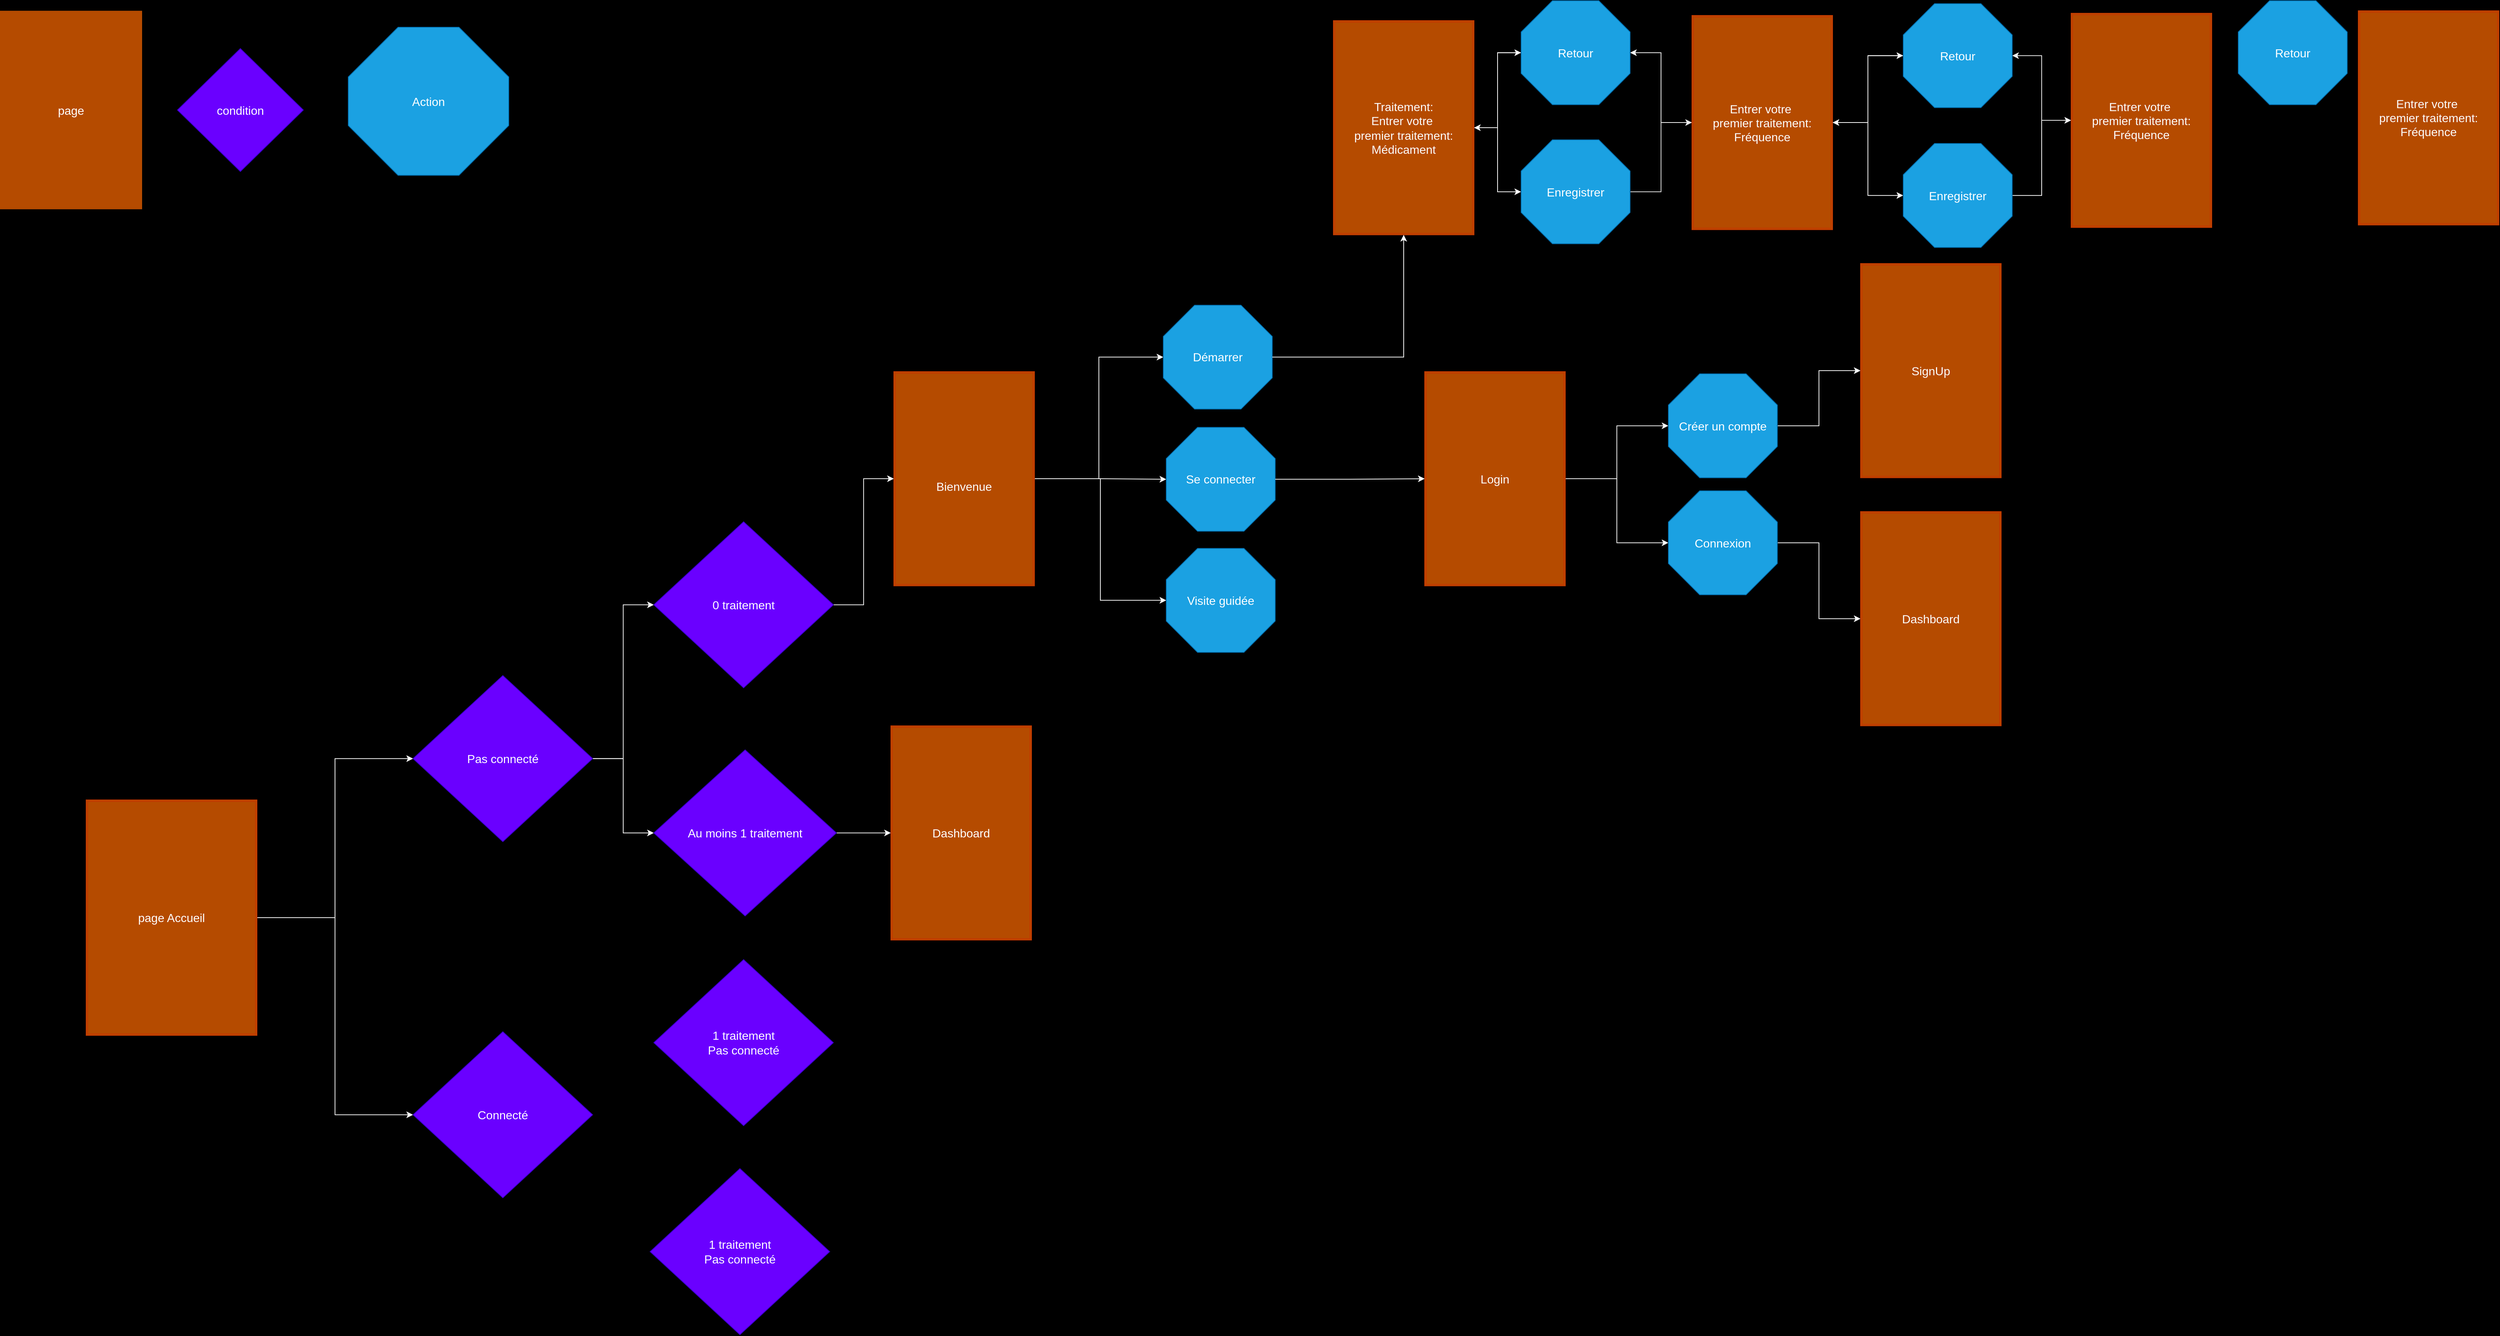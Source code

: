 <mxfile version="23.1.1" type="github">
  <diagram name="Page-1" id="X3BSy1AXnNIJYgLMuxTV">
    <mxGraphModel dx="3668" dy="2772" grid="0" gridSize="10" guides="1" tooltips="1" connect="1" arrows="1" fold="1" page="0" pageScale="1" pageWidth="827" pageHeight="1169" background="#000000" math="0" shadow="0">
      <root>
        <mxCell id="0" />
        <mxCell id="1" parent="0" />
        <mxCell id="nKo_jLW_6nMHb_yFa79A-2" value="condition" style="rhombus;whiteSpace=wrap;html=1;fontSize=16;fillColor=#6a00ff;fontColor=#ffffff;strokeColor=#3700CC;labelBackgroundColor=none;" parent="1" vertex="1">
          <mxGeometry x="-400" y="-1020" width="171" height="167" as="geometry" />
        </mxCell>
        <mxCell id="nKo_jLW_6nMHb_yFa79A-15" value="Action&lt;br&gt;" style="whiteSpace=wrap;html=1;shape=mxgraph.basic.octagon2;align=center;verticalAlign=middle;dx=33.82;fontSize=16;fillColor=#1ba1e2;fontColor=#ffffff;strokeColor=#006EAF;labelBackgroundColor=none;" parent="1" vertex="1">
          <mxGeometry x="-168" y="-1049" width="218" height="201.23" as="geometry" />
        </mxCell>
        <mxCell id="jZuBT_s8YcdOce17V9N2-12" style="edgeStyle=orthogonalEdgeStyle;rounded=0;orthogonalLoop=1;jettySize=auto;html=1;" parent="1" source="nKo_jLW_6nMHb_yFa79A-16" target="jZuBT_s8YcdOce17V9N2-5" edge="1">
          <mxGeometry relative="1" as="geometry" />
        </mxCell>
        <mxCell id="jZuBT_s8YcdOce17V9N2-24" style="edgeStyle=orthogonalEdgeStyle;rounded=0;orthogonalLoop=1;jettySize=auto;html=1;" parent="1" source="nKo_jLW_6nMHb_yFa79A-16" target="jZuBT_s8YcdOce17V9N2-21" edge="1">
          <mxGeometry relative="1" as="geometry" />
        </mxCell>
        <mxCell id="jZuBT_s8YcdOce17V9N2-25" style="edgeStyle=orthogonalEdgeStyle;rounded=0;orthogonalLoop=1;jettySize=auto;html=1;strokeColor=#FFFFFF;" parent="1" source="nKo_jLW_6nMHb_yFa79A-16" target="jZuBT_s8YcdOce17V9N2-17" edge="1">
          <mxGeometry relative="1" as="geometry" />
        </mxCell>
        <mxCell id="jZuBT_s8YcdOce17V9N2-26" style="edgeStyle=orthogonalEdgeStyle;rounded=0;orthogonalLoop=1;jettySize=auto;html=1;strokeColor=#F7F7F7;" parent="1" source="nKo_jLW_6nMHb_yFa79A-16" target="jZuBT_s8YcdOce17V9N2-21" edge="1">
          <mxGeometry relative="1" as="geometry" />
        </mxCell>
        <mxCell id="nKo_jLW_6nMHb_yFa79A-16" value="Pas connecté" style="rhombus;whiteSpace=wrap;html=1;fontSize=16;fillColor=#6a00ff;fontColor=#ffffff;strokeColor=#3700CC;labelBackgroundColor=none;" parent="1" vertex="1">
          <mxGeometry x="-80" y="-168" width="243.89" height="225.75" as="geometry" />
        </mxCell>
        <mxCell id="nKo_jLW_6nMHb_yFa79A-19" value="&lt;font color=&quot;#ffffff&quot;&gt;page&lt;/font&gt;" style="shape=ext;double=1;rounded=0;whiteSpace=wrap;html=1;fontSize=16;fillColor=#B54B00;rotation=0;strokeColor=none;fontColor=#1D3557;labelBackgroundColor=none;" parent="1" vertex="1">
          <mxGeometry x="-641" y="-1071.37" width="193" height="269.75" as="geometry" />
        </mxCell>
        <mxCell id="jZuBT_s8YcdOce17V9N2-3" style="edgeStyle=orthogonalEdgeStyle;rounded=0;orthogonalLoop=1;jettySize=auto;html=1;" parent="1" source="jZuBT_s8YcdOce17V9N2-1" target="nKo_jLW_6nMHb_yFa79A-16" edge="1">
          <mxGeometry relative="1" as="geometry" />
        </mxCell>
        <mxCell id="jZuBT_s8YcdOce17V9N2-4" style="edgeStyle=orthogonalEdgeStyle;rounded=0;orthogonalLoop=1;jettySize=auto;html=1;strokeColor=#FFFFFF;" parent="1" source="jZuBT_s8YcdOce17V9N2-1" target="nKo_jLW_6nMHb_yFa79A-16" edge="1">
          <mxGeometry relative="1" as="geometry" />
        </mxCell>
        <mxCell id="jZuBT_s8YcdOce17V9N2-23" style="edgeStyle=orthogonalEdgeStyle;rounded=0;orthogonalLoop=1;jettySize=auto;html=1;strokeColor=#FAFAFA;" parent="1" source="jZuBT_s8YcdOce17V9N2-1" target="jZuBT_s8YcdOce17V9N2-22" edge="1">
          <mxGeometry relative="1" as="geometry" />
        </mxCell>
        <mxCell id="jZuBT_s8YcdOce17V9N2-1" value="&lt;font color=&quot;#ffffff&quot;&gt;page Accueil&lt;/font&gt;" style="shape=ext;double=1;rounded=0;whiteSpace=wrap;html=1;fontSize=16;fillColor=#B54B00;rotation=0;strokeColor=#C73500;labelBackgroundColor=none;fontColor=#000000;" parent="1" vertex="1">
          <mxGeometry x="-524" y="1" width="232" height="320" as="geometry" />
        </mxCell>
        <mxCell id="jZuBT_s8YcdOce17V9N2-32" style="edgeStyle=orthogonalEdgeStyle;rounded=0;orthogonalLoop=1;jettySize=auto;html=1;" parent="1" source="jZuBT_s8YcdOce17V9N2-5" target="jZuBT_s8YcdOce17V9N2-6" edge="1">
          <mxGeometry relative="1" as="geometry" />
        </mxCell>
        <mxCell id="jZuBT_s8YcdOce17V9N2-33" style="edgeStyle=orthogonalEdgeStyle;rounded=0;orthogonalLoop=1;jettySize=auto;html=1;strokeColor=#FCFCFC;" parent="1" source="jZuBT_s8YcdOce17V9N2-5" target="jZuBT_s8YcdOce17V9N2-6" edge="1">
          <mxGeometry relative="1" as="geometry" />
        </mxCell>
        <mxCell id="jZuBT_s8YcdOce17V9N2-34" style="edgeStyle=orthogonalEdgeStyle;rounded=0;orthogonalLoop=1;jettySize=auto;html=1;strokeColor=#FFFFFF;" parent="1" source="jZuBT_s8YcdOce17V9N2-5" target="nKo_jLW_6nMHb_yFa79A-18" edge="1">
          <mxGeometry relative="1" as="geometry" />
        </mxCell>
        <mxCell id="jZuBT_s8YcdOce17V9N2-35" style="edgeStyle=orthogonalEdgeStyle;rounded=0;orthogonalLoop=1;jettySize=auto;html=1;strokeColor=#FFFFFF;" parent="1" source="jZuBT_s8YcdOce17V9N2-5" target="jZuBT_s8YcdOce17V9N2-7" edge="1">
          <mxGeometry relative="1" as="geometry" />
        </mxCell>
        <mxCell id="jZuBT_s8YcdOce17V9N2-5" value="&lt;font color=&quot;#fcfcfc&quot;&gt;&lt;br&gt;Bienvenue&lt;/font&gt;" style="shape=ext;double=1;rounded=0;whiteSpace=wrap;html=1;fontSize=16;fillColor=#B54B00;rotation=0;strokeColor=#C73500;labelBackgroundColor=none;fontColor=#000000;" parent="1" vertex="1">
          <mxGeometry x="573" y="-581" width="191" height="291.13" as="geometry" />
        </mxCell>
        <mxCell id="jZuBT_s8YcdOce17V9N2-30" style="edgeStyle=orthogonalEdgeStyle;rounded=0;orthogonalLoop=1;jettySize=auto;html=1;strokeColor=#FAFAFA;" parent="1" source="jZuBT_s8YcdOce17V9N2-17" target="jZuBT_s8YcdOce17V9N2-29" edge="1">
          <mxGeometry relative="1" as="geometry" />
        </mxCell>
        <mxCell id="jZuBT_s8YcdOce17V9N2-17" value="Au moins 1 traitement" style="rhombus;whiteSpace=wrap;html=1;fontSize=16;fillColor=#6a00ff;fontColor=#ffffff;strokeColor=#3700CC;labelBackgroundColor=none;" parent="1" vertex="1">
          <mxGeometry x="247" y="-67" width="248" height="225.75" as="geometry" />
        </mxCell>
        <mxCell id="jZuBT_s8YcdOce17V9N2-19" value="1 traitement&lt;br&gt;Pas connecté" style="rhombus;whiteSpace=wrap;html=1;fontSize=16;fillColor=#6a00ff;fontColor=#ffffff;strokeColor=#3700CC;labelBackgroundColor=none;" parent="1" vertex="1">
          <mxGeometry x="247" y="218" width="243.89" height="225.75" as="geometry" />
        </mxCell>
        <mxCell id="jZuBT_s8YcdOce17V9N2-20" value="1 traitement&lt;br&gt;Pas connecté" style="rhombus;whiteSpace=wrap;html=1;fontSize=16;fillColor=#6a00ff;fontColor=#ffffff;strokeColor=#3700CC;labelBackgroundColor=none;" parent="1" vertex="1">
          <mxGeometry x="242" y="502" width="243.89" height="225.75" as="geometry" />
        </mxCell>
        <mxCell id="jZuBT_s8YcdOce17V9N2-27" style="edgeStyle=orthogonalEdgeStyle;rounded=0;orthogonalLoop=1;jettySize=auto;html=1;" parent="1" source="jZuBT_s8YcdOce17V9N2-21" target="jZuBT_s8YcdOce17V9N2-5" edge="1">
          <mxGeometry relative="1" as="geometry" />
        </mxCell>
        <mxCell id="jZuBT_s8YcdOce17V9N2-28" style="edgeStyle=orthogonalEdgeStyle;rounded=0;orthogonalLoop=1;jettySize=auto;html=1;strokeColor=#FAFAFA;" parent="1" source="jZuBT_s8YcdOce17V9N2-21" target="jZuBT_s8YcdOce17V9N2-5" edge="1">
          <mxGeometry relative="1" as="geometry" />
        </mxCell>
        <mxCell id="jZuBT_s8YcdOce17V9N2-21" value="0 traitement" style="rhombus;whiteSpace=wrap;html=1;fontSize=16;fillColor=#6a00ff;fontColor=#ffffff;strokeColor=#3700CC;labelBackgroundColor=none;" parent="1" vertex="1">
          <mxGeometry x="247" y="-377" width="243.89" height="225.75" as="geometry" />
        </mxCell>
        <mxCell id="jZuBT_s8YcdOce17V9N2-22" value="Connecté" style="rhombus;whiteSpace=wrap;html=1;fontSize=16;fillColor=#6a00ff;fontColor=#ffffff;strokeColor=#3700CC;labelBackgroundColor=none;" parent="1" vertex="1">
          <mxGeometry x="-80" y="316" width="243.89" height="225.75" as="geometry" />
        </mxCell>
        <mxCell id="jZuBT_s8YcdOce17V9N2-29" value="&lt;font color=&quot;#ffffff&quot;&gt;Dashboard&lt;/font&gt;" style="shape=ext;double=1;rounded=0;whiteSpace=wrap;html=1;fontSize=16;fillColor=#B54B00;rotation=0;strokeColor=#C73500;labelBackgroundColor=none;fontColor=#000000;" parent="1" vertex="1">
          <mxGeometry x="569" y="-99.69" width="191" height="291.13" as="geometry" />
        </mxCell>
        <mxCell id="jZuBT_s8YcdOce17V9N2-31" value="" style="group" parent="1" vertex="1" connectable="0">
          <mxGeometry x="939" y="-671.31" width="152" height="471.75" as="geometry" />
        </mxCell>
        <mxCell id="nKo_jLW_6nMHb_yFa79A-18" value="Démarrer&lt;br&gt;" style="whiteSpace=wrap;html=1;shape=mxgraph.basic.octagon2;align=center;verticalAlign=middle;dx=21.25;fontSize=16;fillColor=#1ba1e2;fontColor=#ffffff;strokeColor=#006EAF;labelBackgroundColor=none;" parent="jZuBT_s8YcdOce17V9N2-31" vertex="1">
          <mxGeometry width="148" height="141.23" as="geometry" />
        </mxCell>
        <mxCell id="jZuBT_s8YcdOce17V9N2-6" value="Se connecter" style="whiteSpace=wrap;html=1;shape=mxgraph.basic.octagon2;align=center;verticalAlign=middle;dx=21.25;fontSize=16;fillColor=#1ba1e2;fontColor=#ffffff;strokeColor=#006EAF;labelBackgroundColor=none;" parent="jZuBT_s8YcdOce17V9N2-31" vertex="1">
          <mxGeometry x="4" y="166" width="148" height="141.23" as="geometry" />
        </mxCell>
        <mxCell id="jZuBT_s8YcdOce17V9N2-7" value="Visite guidée" style="whiteSpace=wrap;html=1;shape=mxgraph.basic.octagon2;align=center;verticalAlign=middle;dx=21.25;fontSize=16;fillColor=#1ba1e2;fontColor=#ffffff;strokeColor=#006EAF;labelBackgroundColor=none;" parent="jZuBT_s8YcdOce17V9N2-31" vertex="1">
          <mxGeometry x="4" y="330.52" width="148" height="141.23" as="geometry" />
        </mxCell>
        <mxCell id="jZuBT_s8YcdOce17V9N2-48" style="edgeStyle=orthogonalEdgeStyle;rounded=0;orthogonalLoop=1;jettySize=auto;html=1;strokeColor=#FCFCFC;" parent="1" source="jZuBT_s8YcdOce17V9N2-36" target="jZuBT_s8YcdOce17V9N2-43" edge="1">
          <mxGeometry relative="1" as="geometry" />
        </mxCell>
        <mxCell id="jZuBT_s8YcdOce17V9N2-49" style="edgeStyle=orthogonalEdgeStyle;rounded=0;orthogonalLoop=1;jettySize=auto;html=1;strokeColor=#F7F7F7;" parent="1" source="jZuBT_s8YcdOce17V9N2-36" target="jZuBT_s8YcdOce17V9N2-44" edge="1">
          <mxGeometry relative="1" as="geometry" />
        </mxCell>
        <mxCell id="jZuBT_s8YcdOce17V9N2-36" value="&lt;font color=&quot;#fcfcfc&quot;&gt;Login&lt;br&gt;&lt;/font&gt;" style="shape=ext;double=1;rounded=0;whiteSpace=wrap;html=1;fontSize=16;fillColor=#B54B00;rotation=0;strokeColor=#C73500;labelBackgroundColor=none;fontColor=#000000;" parent="1" vertex="1">
          <mxGeometry x="1294" y="-581" width="191" height="291.13" as="geometry" />
        </mxCell>
        <mxCell id="jZuBT_s8YcdOce17V9N2-53" style="edgeStyle=orthogonalEdgeStyle;rounded=0;orthogonalLoop=1;jettySize=auto;html=1;strokeColor=#FFFFFF;" parent="1" source="jZuBT_s8YcdOce17V9N2-43" target="jZuBT_s8YcdOce17V9N2-50" edge="1">
          <mxGeometry relative="1" as="geometry" />
        </mxCell>
        <mxCell id="jZuBT_s8YcdOce17V9N2-43" value="Connexion&lt;br&gt;" style="whiteSpace=wrap;html=1;shape=mxgraph.basic.octagon2;align=center;verticalAlign=middle;dx=21.25;fontSize=16;fillColor=#1ba1e2;fontColor=#ffffff;strokeColor=#006EAF;labelBackgroundColor=none;" parent="1" vertex="1">
          <mxGeometry x="1625" y="-419" width="148" height="141.23" as="geometry" />
        </mxCell>
        <mxCell id="jZuBT_s8YcdOce17V9N2-52" style="edgeStyle=orthogonalEdgeStyle;rounded=0;orthogonalLoop=1;jettySize=auto;html=1;strokeColor=#FFFFFF;" parent="1" source="jZuBT_s8YcdOce17V9N2-44" target="jZuBT_s8YcdOce17V9N2-51" edge="1">
          <mxGeometry relative="1" as="geometry" />
        </mxCell>
        <mxCell id="jZuBT_s8YcdOce17V9N2-44" value="Créer un compte" style="whiteSpace=wrap;html=1;shape=mxgraph.basic.octagon2;align=center;verticalAlign=middle;dx=21.25;fontSize=16;fillColor=#1ba1e2;fontColor=#ffffff;strokeColor=#006EAF;labelBackgroundColor=none;" parent="1" vertex="1">
          <mxGeometry x="1625" y="-578" width="148" height="141.23" as="geometry" />
        </mxCell>
        <mxCell id="jZuBT_s8YcdOce17V9N2-45" style="edgeStyle=orthogonalEdgeStyle;rounded=0;orthogonalLoop=1;jettySize=auto;html=1;strokeColor=#FFFFFF;" parent="1" source="jZuBT_s8YcdOce17V9N2-6" target="jZuBT_s8YcdOce17V9N2-36" edge="1">
          <mxGeometry relative="1" as="geometry" />
        </mxCell>
        <mxCell id="jZuBT_s8YcdOce17V9N2-55" style="edgeStyle=orthogonalEdgeStyle;rounded=0;orthogonalLoop=1;jettySize=auto;html=1;strokeColor=#FFFFFF;" parent="1" source="jZuBT_s8YcdOce17V9N2-46" target="jZuBT_s8YcdOce17V9N2-54" edge="1">
          <mxGeometry relative="1" as="geometry" />
        </mxCell>
        <mxCell id="jZuBT_s8YcdOce17V9N2-62" style="edgeStyle=orthogonalEdgeStyle;rounded=0;orthogonalLoop=1;jettySize=auto;html=1;strokeColor=#FFFFFF;" parent="1" source="jZuBT_s8YcdOce17V9N2-46" target="jZuBT_s8YcdOce17V9N2-61" edge="1">
          <mxGeometry relative="1" as="geometry" />
        </mxCell>
        <mxCell id="jZuBT_s8YcdOce17V9N2-46" value="&lt;font color=&quot;#fcfcfc&quot;&gt;Traitement:&lt;br&gt;Entrer votre&amp;nbsp;&lt;br&gt;premier traitement:&lt;br&gt;Médicament&lt;br&gt;&lt;/font&gt;" style="shape=ext;double=1;rounded=0;whiteSpace=wrap;html=1;fontSize=16;fillColor=#B54B00;rotation=0;strokeColor=#C73500;labelBackgroundColor=none;fontColor=#000000;" parent="1" vertex="1">
          <mxGeometry x="1170" y="-1058" width="191" height="291.13" as="geometry" />
        </mxCell>
        <mxCell id="jZuBT_s8YcdOce17V9N2-47" style="edgeStyle=orthogonalEdgeStyle;rounded=0;orthogonalLoop=1;jettySize=auto;html=1;strokeColor=#FFFFFF;" parent="1" source="nKo_jLW_6nMHb_yFa79A-18" target="jZuBT_s8YcdOce17V9N2-46" edge="1">
          <mxGeometry relative="1" as="geometry" />
        </mxCell>
        <mxCell id="jZuBT_s8YcdOce17V9N2-50" value="&lt;font color=&quot;#fcfcfc&quot;&gt;Dashboard&lt;br&gt;&lt;/font&gt;" style="shape=ext;double=1;rounded=0;whiteSpace=wrap;html=1;fontSize=16;fillColor=#B54B00;rotation=0;strokeColor=#C73500;labelBackgroundColor=none;fontColor=#000000;" parent="1" vertex="1">
          <mxGeometry x="1886" y="-390.82" width="191" height="291.13" as="geometry" />
        </mxCell>
        <mxCell id="jZuBT_s8YcdOce17V9N2-51" value="&lt;font color=&quot;#fcfcfc&quot;&gt;SignUp&lt;br&gt;&lt;/font&gt;" style="shape=ext;double=1;rounded=0;whiteSpace=wrap;html=1;fontSize=16;fillColor=#B54B00;rotation=0;strokeColor=#C73500;labelBackgroundColor=none;fontColor=#000000;" parent="1" vertex="1">
          <mxGeometry x="1886" y="-727.9" width="191" height="291.13" as="geometry" />
        </mxCell>
        <mxCell id="jZuBT_s8YcdOce17V9N2-57" style="edgeStyle=orthogonalEdgeStyle;rounded=0;orthogonalLoop=1;jettySize=auto;html=1;strokeColor=#E8E8E8;" parent="1" source="jZuBT_s8YcdOce17V9N2-54" target="jZuBT_s8YcdOce17V9N2-56" edge="1">
          <mxGeometry relative="1" as="geometry" />
        </mxCell>
        <mxCell id="jZuBT_s8YcdOce17V9N2-54" value="Enregistrer" style="whiteSpace=wrap;html=1;shape=mxgraph.basic.octagon2;align=center;verticalAlign=middle;dx=21.25;fontSize=16;fillColor=#1ba1e2;fontColor=#ffffff;strokeColor=#006EAF;labelBackgroundColor=none;" parent="1" vertex="1">
          <mxGeometry x="1425" y="-896" width="148" height="141.23" as="geometry" />
        </mxCell>
        <mxCell id="jZuBT_s8YcdOce17V9N2-59" style="edgeStyle=orthogonalEdgeStyle;rounded=0;orthogonalLoop=1;jettySize=auto;html=1;strokeColor=#FFFFFF;" parent="1" source="jZuBT_s8YcdOce17V9N2-56" target="jZuBT_s8YcdOce17V9N2-58" edge="1">
          <mxGeometry relative="1" as="geometry" />
        </mxCell>
        <mxCell id="jZuBT_s8YcdOce17V9N2-63" style="edgeStyle=orthogonalEdgeStyle;rounded=0;orthogonalLoop=1;jettySize=auto;html=1;strokeColor=#FAFAFA;" parent="1" source="jZuBT_s8YcdOce17V9N2-56" target="jZuBT_s8YcdOce17V9N2-61" edge="1">
          <mxGeometry relative="1" as="geometry" />
        </mxCell>
        <mxCell id="jZuBT_s8YcdOce17V9N2-66" style="edgeStyle=orthogonalEdgeStyle;rounded=0;orthogonalLoop=1;jettySize=auto;html=1;strokeColor=#FFFFFF;" parent="1" source="jZuBT_s8YcdOce17V9N2-56" target="jZuBT_s8YcdOce17V9N2-65" edge="1">
          <mxGeometry relative="1" as="geometry" />
        </mxCell>
        <mxCell id="jZuBT_s8YcdOce17V9N2-56" value="&lt;font color=&quot;#fcfcfc&quot;&gt;Entrer votre&amp;nbsp;&lt;br&gt;premier traitement:&lt;br&gt;Fréquence&lt;br&gt;&lt;/font&gt;" style="shape=ext;double=1;rounded=0;whiteSpace=wrap;html=1;fontSize=16;fillColor=#B54B00;rotation=0;strokeColor=#C73500;labelBackgroundColor=none;fontColor=#000000;" parent="1" vertex="1">
          <mxGeometry x="1657" y="-1065" width="191" height="291.13" as="geometry" />
        </mxCell>
        <mxCell id="jZuBT_s8YcdOce17V9N2-69" style="edgeStyle=orthogonalEdgeStyle;rounded=0;orthogonalLoop=1;jettySize=auto;html=1;strokeColor=#FFFFFF;" parent="1" source="jZuBT_s8YcdOce17V9N2-58" target="jZuBT_s8YcdOce17V9N2-60" edge="1">
          <mxGeometry relative="1" as="geometry" />
        </mxCell>
        <mxCell id="jZuBT_s8YcdOce17V9N2-58" value="Enregistrer" style="whiteSpace=wrap;html=1;shape=mxgraph.basic.octagon2;align=center;verticalAlign=middle;dx=21.25;fontSize=16;fillColor=#1ba1e2;fontColor=#ffffff;strokeColor=#006EAF;labelBackgroundColor=none;" parent="1" vertex="1">
          <mxGeometry x="1944" y="-891" width="148" height="141.23" as="geometry" />
        </mxCell>
        <mxCell id="jZuBT_s8YcdOce17V9N2-68" style="edgeStyle=orthogonalEdgeStyle;rounded=0;orthogonalLoop=1;jettySize=auto;html=1;strokeColor=#F0F0F0;" parent="1" source="jZuBT_s8YcdOce17V9N2-60" target="jZuBT_s8YcdOce17V9N2-65" edge="1">
          <mxGeometry relative="1" as="geometry" />
        </mxCell>
        <mxCell id="jZuBT_s8YcdOce17V9N2-60" value="&lt;font color=&quot;#fcfcfc&quot;&gt;Entrer votre&amp;nbsp;&lt;br&gt;premier traitement:&lt;br&gt;Fréquence&lt;br&gt;&lt;/font&gt;" style="shape=ext;double=1;rounded=0;whiteSpace=wrap;html=1;fontSize=16;fillColor=#B54B00;rotation=0;strokeColor=#C73500;labelBackgroundColor=none;fontColor=#000000;" parent="1" vertex="1">
          <mxGeometry x="2172" y="-1068" width="191" height="291.13" as="geometry" />
        </mxCell>
        <mxCell id="jZuBT_s8YcdOce17V9N2-64" style="edgeStyle=orthogonalEdgeStyle;rounded=0;orthogonalLoop=1;jettySize=auto;html=1;strokeColor=#FFFFFF;" parent="1" source="jZuBT_s8YcdOce17V9N2-61" target="jZuBT_s8YcdOce17V9N2-46" edge="1">
          <mxGeometry relative="1" as="geometry" />
        </mxCell>
        <mxCell id="jZuBT_s8YcdOce17V9N2-61" value="Retour" style="whiteSpace=wrap;html=1;shape=mxgraph.basic.octagon2;align=center;verticalAlign=middle;dx=21.25;fontSize=16;fillColor=#1ba1e2;fontColor=#ffffff;strokeColor=#006EAF;labelBackgroundColor=none;" parent="1" vertex="1">
          <mxGeometry x="1425" y="-1085" width="148" height="141.23" as="geometry" />
        </mxCell>
        <mxCell id="jZuBT_s8YcdOce17V9N2-67" style="edgeStyle=orthogonalEdgeStyle;rounded=0;orthogonalLoop=1;jettySize=auto;html=1;strokeColor=#FFFFFF;" parent="1" source="jZuBT_s8YcdOce17V9N2-65" target="jZuBT_s8YcdOce17V9N2-56" edge="1">
          <mxGeometry relative="1" as="geometry" />
        </mxCell>
        <mxCell id="jZuBT_s8YcdOce17V9N2-65" value="Retour" style="whiteSpace=wrap;html=1;shape=mxgraph.basic.octagon2;align=center;verticalAlign=middle;dx=21.25;fontSize=16;fillColor=#1ba1e2;fontColor=#ffffff;strokeColor=#006EAF;labelBackgroundColor=none;" parent="1" vertex="1">
          <mxGeometry x="1944" y="-1081" width="148" height="141.23" as="geometry" />
        </mxCell>
        <mxCell id="jZuBT_s8YcdOce17V9N2-70" value="&lt;font color=&quot;#fcfcfc&quot;&gt;Entrer votre&amp;nbsp;&lt;br&gt;premier traitement:&lt;br&gt;Fréquence&lt;br&gt;&lt;/font&gt;" style="shape=ext;double=1;rounded=0;whiteSpace=wrap;html=1;fontSize=16;fillColor=#B54B00;rotation=0;strokeColor=#C73500;labelBackgroundColor=none;fontColor=#000000;" parent="1" vertex="1">
          <mxGeometry x="2562" y="-1071.37" width="191" height="291.13" as="geometry" />
        </mxCell>
        <mxCell id="PbDzalJEdS4rcitmZ7eh-1" value="Retour" style="whiteSpace=wrap;html=1;shape=mxgraph.basic.octagon2;align=center;verticalAlign=middle;dx=21.25;fontSize=16;fillColor=#1ba1e2;fontColor=#ffffff;strokeColor=#006EAF;labelBackgroundColor=none;" vertex="1" parent="1">
          <mxGeometry x="2399" y="-1085" width="148" height="141.23" as="geometry" />
        </mxCell>
      </root>
    </mxGraphModel>
  </diagram>
</mxfile>
